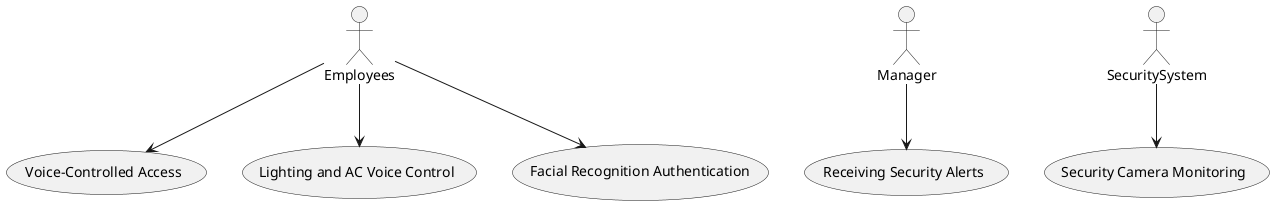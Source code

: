 @startuml
actor Employees
actor Manager
actor SecuritySystem

usecase UC1 as "Voice-Controlled Access"
usecase UC2 as "Lighting and AC Voice Control"
usecase UC3 as "Security Camera Monitoring"
usecase UC4 as "Receiving Security Alerts"
usecase UC5 as "Facial Recognition Authentication"

Employees --> UC1
Employees --> UC2
SecuritySystem --> UC3
Manager --> UC4
Employees --> UC5

@enduml

